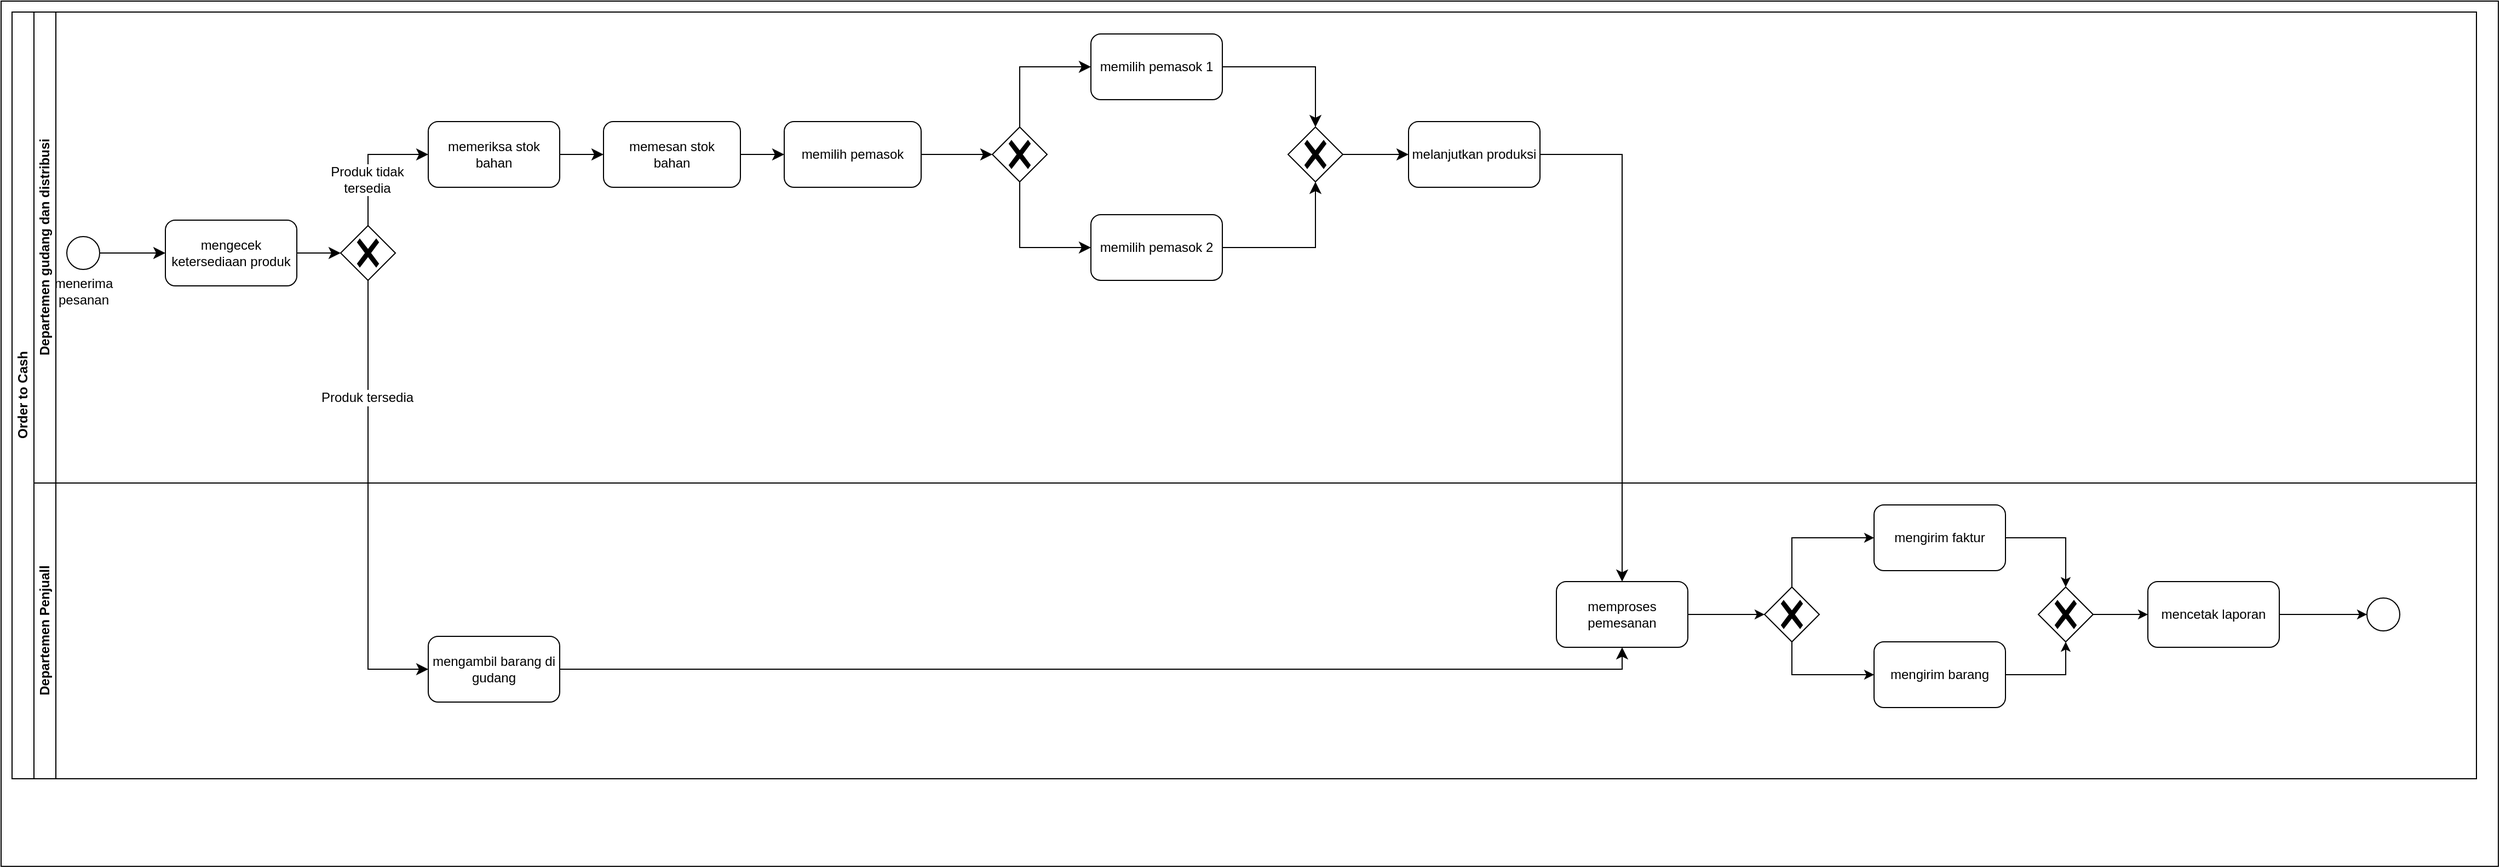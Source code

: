 <mxfile version="24.0.1" type="device">
  <diagram id="prtHgNgQTEPvFCAcTncT" name="Page-1">
    <mxGraphModel dx="1848" dy="1063" grid="1" gridSize="10" guides="1" tooltips="1" connect="1" arrows="1" fold="1" page="1" pageScale="1" pageWidth="2339" pageHeight="3300" math="0" shadow="0">
      <root>
        <mxCell id="0" />
        <mxCell id="1" parent="0" />
        <mxCell id="dNxyNK7c78bLwvsdeMH5-19" value="Order to Cash" style="swimlane;html=1;childLayout=stackLayout;resizeParent=1;resizeParentMax=0;horizontal=0;startSize=20;horizontalStack=0;" parent="1" vertex="1">
          <mxGeometry x="20" y="20" width="2250" height="700" as="geometry" />
        </mxCell>
        <mxCell id="dNxyNK7c78bLwvsdeMH5-20" value="Departemen gudang dan distribusi" style="swimlane;html=1;startSize=20;horizontal=0;" parent="dNxyNK7c78bLwvsdeMH5-19" vertex="1">
          <mxGeometry x="20" width="2230" height="430" as="geometry" />
        </mxCell>
        <mxCell id="gF6sH3opbUALbTYa0FMb-2" value="" style="ellipse;whiteSpace=wrap;html=1;aspect=fixed;" vertex="1" parent="dNxyNK7c78bLwvsdeMH5-20">
          <mxGeometry x="30" y="205" width="30" height="30" as="geometry" />
        </mxCell>
        <mxCell id="gF6sH3opbUALbTYa0FMb-3" value="mengecek ketersediaan produk" style="rounded=1;whiteSpace=wrap;html=1;" vertex="1" parent="dNxyNK7c78bLwvsdeMH5-20">
          <mxGeometry x="120" y="190" width="120" height="60" as="geometry" />
        </mxCell>
        <mxCell id="gF6sH3opbUALbTYa0FMb-1" style="edgeStyle=none;curved=1;rounded=0;orthogonalLoop=1;jettySize=auto;html=1;fontSize=12;startSize=8;endSize=8;" edge="1" parent="dNxyNK7c78bLwvsdeMH5-20" source="gF6sH3opbUALbTYa0FMb-2" target="gF6sH3opbUALbTYa0FMb-3">
          <mxGeometry relative="1" as="geometry" />
        </mxCell>
        <mxCell id="gF6sH3opbUALbTYa0FMb-4" value="menerima&lt;div style=&quot;font-size: 12px;&quot;&gt;pesanan&lt;/div&gt;" style="text;html=1;align=center;verticalAlign=middle;resizable=0;points=[];autosize=1;strokeColor=none;fillColor=none;fontSize=12;" vertex="1" parent="dNxyNK7c78bLwvsdeMH5-20">
          <mxGeometry x="5" y="235" width="80" height="40" as="geometry" />
        </mxCell>
        <mxCell id="gF6sH3opbUALbTYa0FMb-9" value="" style="points=[[0.25,0.25,0],[0.5,0,0],[0.75,0.25,0],[1,0.5,0],[0.75,0.75,0],[0.5,1,0],[0.25,0.75,0],[0,0.5,0]];shape=mxgraph.bpmn.gateway2;html=1;verticalLabelPosition=bottom;labelBackgroundColor=#ffffff;verticalAlign=top;align=center;perimeter=rhombusPerimeter;outlineConnect=0;outline=none;symbol=none;gwType=exclusive;" vertex="1" parent="dNxyNK7c78bLwvsdeMH5-20">
          <mxGeometry x="280" y="195" width="50" height="50" as="geometry" />
        </mxCell>
        <mxCell id="gF6sH3opbUALbTYa0FMb-10" style="edgeStyle=none;curved=1;rounded=0;orthogonalLoop=1;jettySize=auto;html=1;entryX=0;entryY=0.5;entryDx=0;entryDy=0;entryPerimeter=0;fontSize=12;startSize=8;endSize=8;" edge="1" parent="dNxyNK7c78bLwvsdeMH5-20" source="gF6sH3opbUALbTYa0FMb-3" target="gF6sH3opbUALbTYa0FMb-9">
          <mxGeometry relative="1" as="geometry" />
        </mxCell>
        <mxCell id="gF6sH3opbUALbTYa0FMb-15" value="memeriksa stok bahan" style="rounded=1;whiteSpace=wrap;html=1;" vertex="1" parent="dNxyNK7c78bLwvsdeMH5-20">
          <mxGeometry x="360" y="100" width="120" height="60" as="geometry" />
        </mxCell>
        <mxCell id="gF6sH3opbUALbTYa0FMb-7" style="edgeStyle=orthogonalEdgeStyle;rounded=0;orthogonalLoop=1;jettySize=auto;html=1;entryX=0;entryY=0.5;entryDx=0;entryDy=0;fontSize=12;startSize=8;endSize=8;exitX=0.5;exitY=0;exitDx=0;exitDy=0;exitPerimeter=0;" edge="1" parent="dNxyNK7c78bLwvsdeMH5-20" source="gF6sH3opbUALbTYa0FMb-9" target="gF6sH3opbUALbTYa0FMb-15">
          <mxGeometry relative="1" as="geometry" />
        </mxCell>
        <mxCell id="gF6sH3opbUALbTYa0FMb-8" value="Produk tidak&lt;div&gt;tersedia&lt;/div&gt;" style="edgeLabel;html=1;align=center;verticalAlign=middle;resizable=0;points=[];fontSize=12;fontFamily=Helvetica;fontColor=default;labelBackgroundColor=default;" vertex="1" connectable="0" parent="gF6sH3opbUALbTYa0FMb-7">
          <mxGeometry x="-0.303" y="1" relative="1" as="geometry">
            <mxPoint as="offset" />
          </mxGeometry>
        </mxCell>
        <mxCell id="gF6sH3opbUALbTYa0FMb-17" value="memesan stok&lt;div&gt;bahan&lt;/div&gt;" style="rounded=1;whiteSpace=wrap;html=1;" vertex="1" parent="dNxyNK7c78bLwvsdeMH5-20">
          <mxGeometry x="520" y="100" width="125" height="60" as="geometry" />
        </mxCell>
        <mxCell id="gF6sH3opbUALbTYa0FMb-14" style="edgeStyle=orthogonalEdgeStyle;rounded=0;orthogonalLoop=1;jettySize=auto;html=1;entryX=0;entryY=0.5;entryDx=0;entryDy=0;strokeColor=default;align=center;verticalAlign=middle;fontFamily=Helvetica;fontSize=12;fontColor=default;labelBackgroundColor=default;startSize=8;endArrow=classic;endSize=8;" edge="1" parent="dNxyNK7c78bLwvsdeMH5-20" source="gF6sH3opbUALbTYa0FMb-15" target="gF6sH3opbUALbTYa0FMb-17">
          <mxGeometry relative="1" as="geometry" />
        </mxCell>
        <mxCell id="gF6sH3opbUALbTYa0FMb-18" value="memilih pemasok" style="rounded=1;whiteSpace=wrap;html=1;" vertex="1" parent="dNxyNK7c78bLwvsdeMH5-20">
          <mxGeometry x="685" y="100" width="125" height="60" as="geometry" />
        </mxCell>
        <mxCell id="gF6sH3opbUALbTYa0FMb-21" value="" style="points=[[0.25,0.25,0],[0.5,0,0],[0.75,0.25,0],[1,0.5,0],[0.75,0.75,0],[0.5,1,0],[0.25,0.75,0],[0,0.5,0]];shape=mxgraph.bpmn.gateway2;html=1;verticalLabelPosition=bottom;labelBackgroundColor=#ffffff;verticalAlign=top;align=center;perimeter=rhombusPerimeter;outlineConnect=0;outline=none;symbol=none;gwType=exclusive;fontFamily=Helvetica;fontSize=12;fontColor=default;" vertex="1" parent="dNxyNK7c78bLwvsdeMH5-20">
          <mxGeometry x="875" y="105" width="50" height="50" as="geometry" />
        </mxCell>
        <mxCell id="gF6sH3opbUALbTYa0FMb-16" style="edgeStyle=orthogonalEdgeStyle;rounded=0;orthogonalLoop=1;jettySize=auto;html=1;entryX=0;entryY=0.5;entryDx=0;entryDy=0;strokeColor=default;align=center;verticalAlign=middle;fontFamily=Helvetica;fontSize=12;fontColor=default;labelBackgroundColor=default;startSize=8;endArrow=classic;endSize=8;" edge="1" parent="dNxyNK7c78bLwvsdeMH5-20" source="gF6sH3opbUALbTYa0FMb-17" target="gF6sH3opbUALbTYa0FMb-18">
          <mxGeometry relative="1" as="geometry" />
        </mxCell>
        <mxCell id="gF6sH3opbUALbTYa0FMb-22" style="edgeStyle=orthogonalEdgeStyle;rounded=0;orthogonalLoop=1;jettySize=auto;html=1;entryX=0;entryY=0.5;entryDx=0;entryDy=0;entryPerimeter=0;strokeColor=default;align=center;verticalAlign=middle;fontFamily=Helvetica;fontSize=12;fontColor=default;labelBackgroundColor=default;startSize=8;endArrow=classic;endSize=8;" edge="1" parent="dNxyNK7c78bLwvsdeMH5-20" source="gF6sH3opbUALbTYa0FMb-18" target="gF6sH3opbUALbTYa0FMb-21">
          <mxGeometry relative="1" as="geometry" />
        </mxCell>
        <mxCell id="gF6sH3opbUALbTYa0FMb-24" value="memilih pemasok 1" style="rounded=1;whiteSpace=wrap;html=1;fontFamily=Helvetica;fontSize=12;fontColor=default;labelBackgroundColor=default;" vertex="1" parent="dNxyNK7c78bLwvsdeMH5-20">
          <mxGeometry x="965" y="20" width="120" height="60" as="geometry" />
        </mxCell>
        <mxCell id="gF6sH3opbUALbTYa0FMb-19" style="edgeStyle=orthogonalEdgeStyle;rounded=0;orthogonalLoop=1;jettySize=auto;html=1;entryX=0;entryY=0.5;entryDx=0;entryDy=0;strokeColor=default;align=center;verticalAlign=middle;fontFamily=Helvetica;fontSize=12;fontColor=default;labelBackgroundColor=default;startSize=8;endArrow=classic;endSize=8;exitX=0.5;exitY=0;exitDx=0;exitDy=0;exitPerimeter=0;" edge="1" parent="dNxyNK7c78bLwvsdeMH5-20" source="gF6sH3opbUALbTYa0FMb-21" target="gF6sH3opbUALbTYa0FMb-24">
          <mxGeometry relative="1" as="geometry" />
        </mxCell>
        <mxCell id="gF6sH3opbUALbTYa0FMb-25" value="memilih pemasok 2" style="rounded=1;whiteSpace=wrap;html=1;fontFamily=Helvetica;fontSize=12;fontColor=default;labelBackgroundColor=default;" vertex="1" parent="dNxyNK7c78bLwvsdeMH5-20">
          <mxGeometry x="965" y="185" width="120" height="60" as="geometry" />
        </mxCell>
        <mxCell id="gF6sH3opbUALbTYa0FMb-20" style="edgeStyle=orthogonalEdgeStyle;rounded=0;orthogonalLoop=1;jettySize=auto;html=1;entryX=0;entryY=0.5;entryDx=0;entryDy=0;strokeColor=default;align=center;verticalAlign=middle;fontFamily=Helvetica;fontSize=12;fontColor=default;labelBackgroundColor=default;startSize=8;endArrow=classic;endSize=8;exitX=0.5;exitY=1;exitDx=0;exitDy=0;exitPerimeter=0;" edge="1" parent="dNxyNK7c78bLwvsdeMH5-20" source="gF6sH3opbUALbTYa0FMb-21" target="gF6sH3opbUALbTYa0FMb-25">
          <mxGeometry relative="1" as="geometry" />
        </mxCell>
        <mxCell id="gF6sH3opbUALbTYa0FMb-27" value="" style="points=[[0.25,0.25,0],[0.5,0,0],[0.75,0.25,0],[1,0.5,0],[0.75,0.75,0],[0.5,1,0],[0.25,0.75,0],[0,0.5,0]];shape=mxgraph.bpmn.gateway2;html=1;verticalLabelPosition=bottom;labelBackgroundColor=#ffffff;verticalAlign=top;align=center;perimeter=rhombusPerimeter;outlineConnect=0;outline=none;symbol=none;gwType=exclusive;fontFamily=Helvetica;fontSize=12;fontColor=default;" vertex="1" parent="dNxyNK7c78bLwvsdeMH5-20">
          <mxGeometry x="1145" y="105" width="50" height="50" as="geometry" />
        </mxCell>
        <mxCell id="gF6sH3opbUALbTYa0FMb-23" style="edgeStyle=orthogonalEdgeStyle;rounded=0;orthogonalLoop=1;jettySize=auto;html=1;strokeColor=default;align=center;verticalAlign=middle;fontFamily=Helvetica;fontSize=12;fontColor=default;labelBackgroundColor=default;startSize=8;endArrow=classic;endSize=8;" edge="1" parent="dNxyNK7c78bLwvsdeMH5-20" source="gF6sH3opbUALbTYa0FMb-24" target="gF6sH3opbUALbTYa0FMb-27">
          <mxGeometry relative="1" as="geometry" />
        </mxCell>
        <mxCell id="gF6sH3opbUALbTYa0FMb-28" style="edgeStyle=orthogonalEdgeStyle;rounded=0;orthogonalLoop=1;jettySize=auto;html=1;entryX=0.5;entryY=1;entryDx=0;entryDy=0;entryPerimeter=0;strokeColor=default;align=center;verticalAlign=middle;fontFamily=Helvetica;fontSize=12;fontColor=default;labelBackgroundColor=default;startSize=8;endArrow=classic;endSize=8;" edge="1" parent="dNxyNK7c78bLwvsdeMH5-20" source="gF6sH3opbUALbTYa0FMb-25" target="gF6sH3opbUALbTYa0FMb-27">
          <mxGeometry relative="1" as="geometry" />
        </mxCell>
        <mxCell id="gF6sH3opbUALbTYa0FMb-30" value="melanjutkan produksi" style="rounded=1;whiteSpace=wrap;html=1;fontFamily=Helvetica;fontSize=12;fontColor=default;labelBackgroundColor=default;" vertex="1" parent="dNxyNK7c78bLwvsdeMH5-20">
          <mxGeometry x="1255" y="100" width="120" height="60" as="geometry" />
        </mxCell>
        <mxCell id="gF6sH3opbUALbTYa0FMb-26" style="edgeStyle=orthogonalEdgeStyle;rounded=0;orthogonalLoop=1;jettySize=auto;html=1;strokeColor=default;align=center;verticalAlign=middle;fontFamily=Helvetica;fontSize=12;fontColor=default;labelBackgroundColor=default;startSize=8;endArrow=classic;endSize=8;" edge="1" parent="dNxyNK7c78bLwvsdeMH5-20" source="gF6sH3opbUALbTYa0FMb-27" target="gF6sH3opbUALbTYa0FMb-30">
          <mxGeometry relative="1" as="geometry" />
        </mxCell>
        <mxCell id="dNxyNK7c78bLwvsdeMH5-21" value="Departemen Penjuall" style="swimlane;html=1;startSize=20;horizontal=0;" parent="dNxyNK7c78bLwvsdeMH5-19" vertex="1">
          <mxGeometry x="20" y="430" width="2230" height="270" as="geometry" />
        </mxCell>
        <mxCell id="gF6sH3opbUALbTYa0FMb-13" value="memproses pemesanan" style="rounded=1;whiteSpace=wrap;html=1;" vertex="1" parent="dNxyNK7c78bLwvsdeMH5-21">
          <mxGeometry x="1390" y="90" width="120" height="60" as="geometry" />
        </mxCell>
        <mxCell id="gF6sH3opbUALbTYa0FMb-12" value="mengambil barang di gudang" style="rounded=1;whiteSpace=wrap;html=1;" vertex="1" parent="dNxyNK7c78bLwvsdeMH5-21">
          <mxGeometry x="360" y="140" width="120" height="60" as="geometry" />
        </mxCell>
        <mxCell id="gF6sH3opbUALbTYa0FMb-11" style="edgeStyle=orthogonalEdgeStyle;rounded=0;orthogonalLoop=1;jettySize=auto;html=1;fontSize=12;startSize=8;endSize=8;entryX=0.5;entryY=1;entryDx=0;entryDy=0;" edge="1" parent="dNxyNK7c78bLwvsdeMH5-21" source="gF6sH3opbUALbTYa0FMb-12" target="gF6sH3opbUALbTYa0FMb-13">
          <mxGeometry relative="1" as="geometry" />
        </mxCell>
        <mxCell id="gF6sH3opbUALbTYa0FMb-39" style="edgeStyle=orthogonalEdgeStyle;rounded=0;orthogonalLoop=1;jettySize=auto;html=1;entryX=0;entryY=0.5;entryDx=0;entryDy=0;exitX=0.5;exitY=0;exitDx=0;exitDy=0;exitPerimeter=0;" edge="1" parent="dNxyNK7c78bLwvsdeMH5-21" source="gF6sH3opbUALbTYa0FMb-36" target="gF6sH3opbUALbTYa0FMb-38">
          <mxGeometry relative="1" as="geometry" />
        </mxCell>
        <mxCell id="gF6sH3opbUALbTYa0FMb-41" style="edgeStyle=orthogonalEdgeStyle;rounded=0;orthogonalLoop=1;jettySize=auto;html=1;exitX=0.5;exitY=1;exitDx=0;exitDy=0;exitPerimeter=0;" edge="1" parent="dNxyNK7c78bLwvsdeMH5-21" source="gF6sH3opbUALbTYa0FMb-36" target="gF6sH3opbUALbTYa0FMb-40">
          <mxGeometry relative="1" as="geometry" />
        </mxCell>
        <mxCell id="gF6sH3opbUALbTYa0FMb-36" value="" style="points=[[0.25,0.25,0],[0.5,0,0],[0.75,0.25,0],[1,0.5,0],[0.75,0.75,0],[0.5,1,0],[0.25,0.75,0],[0,0.5,0]];shape=mxgraph.bpmn.gateway2;html=1;verticalLabelPosition=bottom;labelBackgroundColor=#ffffff;verticalAlign=top;align=center;perimeter=rhombusPerimeter;outlineConnect=0;outline=none;symbol=none;gwType=exclusive;" vertex="1" parent="dNxyNK7c78bLwvsdeMH5-21">
          <mxGeometry x="1580" y="95" width="50" height="50" as="geometry" />
        </mxCell>
        <mxCell id="gF6sH3opbUALbTYa0FMb-37" style="edgeStyle=orthogonalEdgeStyle;rounded=0;orthogonalLoop=1;jettySize=auto;html=1;entryX=0;entryY=0.5;entryDx=0;entryDy=0;entryPerimeter=0;" edge="1" parent="dNxyNK7c78bLwvsdeMH5-21" source="gF6sH3opbUALbTYa0FMb-13" target="gF6sH3opbUALbTYa0FMb-36">
          <mxGeometry relative="1" as="geometry" />
        </mxCell>
        <mxCell id="gF6sH3opbUALbTYa0FMb-38" value="mengirim faktur" style="rounded=1;whiteSpace=wrap;html=1;" vertex="1" parent="dNxyNK7c78bLwvsdeMH5-21">
          <mxGeometry x="1680" y="20" width="120" height="60" as="geometry" />
        </mxCell>
        <mxCell id="gF6sH3opbUALbTYa0FMb-40" value="mengirim barang" style="rounded=1;whiteSpace=wrap;html=1;" vertex="1" parent="dNxyNK7c78bLwvsdeMH5-21">
          <mxGeometry x="1680" y="145" width="120" height="60" as="geometry" />
        </mxCell>
        <mxCell id="gF6sH3opbUALbTYa0FMb-46" style="edgeStyle=orthogonalEdgeStyle;rounded=0;orthogonalLoop=1;jettySize=auto;html=1;entryX=0;entryY=0.5;entryDx=0;entryDy=0;" edge="1" parent="dNxyNK7c78bLwvsdeMH5-21" source="gF6sH3opbUALbTYa0FMb-42" target="gF6sH3opbUALbTYa0FMb-45">
          <mxGeometry relative="1" as="geometry" />
        </mxCell>
        <mxCell id="gF6sH3opbUALbTYa0FMb-42" value="" style="points=[[0.25,0.25,0],[0.5,0,0],[0.75,0.25,0],[1,0.5,0],[0.75,0.75,0],[0.5,1,0],[0.25,0.75,0],[0,0.5,0]];shape=mxgraph.bpmn.gateway2;html=1;verticalLabelPosition=bottom;labelBackgroundColor=#ffffff;verticalAlign=top;align=center;perimeter=rhombusPerimeter;outlineConnect=0;outline=none;symbol=none;gwType=exclusive;" vertex="1" parent="dNxyNK7c78bLwvsdeMH5-21">
          <mxGeometry x="1830" y="95" width="50" height="50" as="geometry" />
        </mxCell>
        <mxCell id="gF6sH3opbUALbTYa0FMb-43" style="edgeStyle=orthogonalEdgeStyle;rounded=0;orthogonalLoop=1;jettySize=auto;html=1;entryX=0.5;entryY=0;entryDx=0;entryDy=0;entryPerimeter=0;" edge="1" parent="dNxyNK7c78bLwvsdeMH5-21" source="gF6sH3opbUALbTYa0FMb-38" target="gF6sH3opbUALbTYa0FMb-42">
          <mxGeometry relative="1" as="geometry" />
        </mxCell>
        <mxCell id="gF6sH3opbUALbTYa0FMb-44" style="edgeStyle=orthogonalEdgeStyle;rounded=0;orthogonalLoop=1;jettySize=auto;html=1;entryX=0.5;entryY=1;entryDx=0;entryDy=0;entryPerimeter=0;" edge="1" parent="dNxyNK7c78bLwvsdeMH5-21" source="gF6sH3opbUALbTYa0FMb-40" target="gF6sH3opbUALbTYa0FMb-42">
          <mxGeometry relative="1" as="geometry" />
        </mxCell>
        <mxCell id="gF6sH3opbUALbTYa0FMb-48" style="edgeStyle=orthogonalEdgeStyle;rounded=0;orthogonalLoop=1;jettySize=auto;html=1;" edge="1" parent="dNxyNK7c78bLwvsdeMH5-21" source="gF6sH3opbUALbTYa0FMb-45" target="gF6sH3opbUALbTYa0FMb-47">
          <mxGeometry relative="1" as="geometry" />
        </mxCell>
        <mxCell id="gF6sH3opbUALbTYa0FMb-45" value="mencetak laporan" style="rounded=1;whiteSpace=wrap;html=1;" vertex="1" parent="dNxyNK7c78bLwvsdeMH5-21">
          <mxGeometry x="1930" y="90" width="120" height="60" as="geometry" />
        </mxCell>
        <mxCell id="gF6sH3opbUALbTYa0FMb-47" value="" style="ellipse;whiteSpace=wrap;html=1;aspect=fixed;" vertex="1" parent="dNxyNK7c78bLwvsdeMH5-21">
          <mxGeometry x="2130" y="105" width="30" height="30" as="geometry" />
        </mxCell>
        <mxCell id="gF6sH3opbUALbTYa0FMb-29" style="edgeStyle=orthogonalEdgeStyle;rounded=0;orthogonalLoop=1;jettySize=auto;html=1;strokeColor=default;align=center;verticalAlign=middle;fontFamily=Helvetica;fontSize=12;fontColor=default;labelBackgroundColor=default;startSize=8;endArrow=classic;endSize=8;" edge="1" parent="dNxyNK7c78bLwvsdeMH5-19" source="gF6sH3opbUALbTYa0FMb-30" target="gF6sH3opbUALbTYa0FMb-13">
          <mxGeometry relative="1" as="geometry">
            <mxPoint x="1475" y="290" as="targetPoint" />
          </mxGeometry>
        </mxCell>
        <mxCell id="gF6sH3opbUALbTYa0FMb-5" style="edgeStyle=orthogonalEdgeStyle;rounded=0;orthogonalLoop=1;jettySize=auto;html=1;entryX=0;entryY=0.5;entryDx=0;entryDy=0;fontSize=12;startSize=8;endSize=8;exitX=0.5;exitY=1;exitDx=0;exitDy=0;exitPerimeter=0;" edge="1" parent="dNxyNK7c78bLwvsdeMH5-19" source="gF6sH3opbUALbTYa0FMb-9" target="gF6sH3opbUALbTYa0FMb-12">
          <mxGeometry relative="1" as="geometry" />
        </mxCell>
        <mxCell id="gF6sH3opbUALbTYa0FMb-6" value="Produk tersedia" style="edgeLabel;html=1;align=center;verticalAlign=middle;resizable=0;points=[];fontSize=12;" vertex="1" connectable="0" parent="gF6sH3opbUALbTYa0FMb-5">
          <mxGeometry x="-0.481" y="-1" relative="1" as="geometry">
            <mxPoint as="offset" />
          </mxGeometry>
        </mxCell>
        <mxCell id="gF6sH3opbUALbTYa0FMb-49" value="" style="rounded=0;whiteSpace=wrap;html=1;fillColor=none;" vertex="1" parent="1">
          <mxGeometry x="10" y="10" width="2280" height="790" as="geometry" />
        </mxCell>
      </root>
    </mxGraphModel>
  </diagram>
</mxfile>
